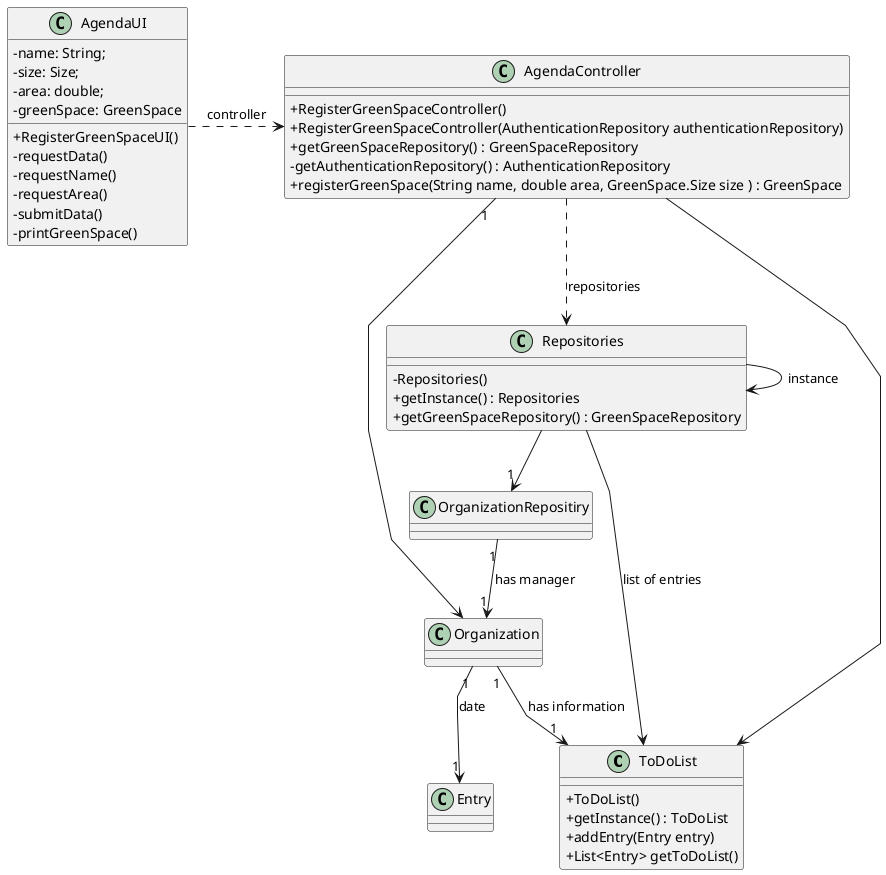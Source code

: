 @startuml
'skinparam monochrome true
skinparam packageStyle rectangle
skinparam shadowing false
skinparam linetype polyline
'skinparam linetype orto

skinparam classAttributeIconSize 0

'left to right direction
class ToDoList{

+ToDoList()
+getInstance() : ToDoList
+addEntry(Entry entry)
+List<Entry> getToDoList()
}
class AgendaUI{
-name: String;
-size: Size;
-area: double;
-greenSpace: GreenSpace

+RegisterGreenSpaceUI()
-requestData()
-requestName()
-requestArea()
-submitData()
-printGreenSpace()
}

class AgendaController{

    +RegisterGreenSpaceController()
    +RegisterGreenSpaceController(AuthenticationRepository authenticationRepository)
    +getGreenSpaceRepository() : GreenSpaceRepository
    -getAuthenticationRepository() : AuthenticationRepository
    +registerGreenSpace(String name, double area, GreenSpace.Size size ) : GreenSpace
}

class Repositories{
    - Repositories()
    + getInstance() : Repositories
    + getGreenSpaceRepository() : GreenSpaceRepository
}

class Organization{}
class Entry{}

AgendaUI .> AgendaController : controller
AgendaController ..> Repositories : repositories
Repositories --> ToDoList : list of entries
ToDoList <-down- AgendaController
Repositories -down-> "1" OrganizationRepositiry
OrganizationRepositiry "1" --> "1" Organization : has manager
AgendaController "1" --> Organization
Repositories --> Repositories: instance
Organization "1" --> "1" Entry : date
Organization "1" --> "1" ToDoList: has information

@enduml